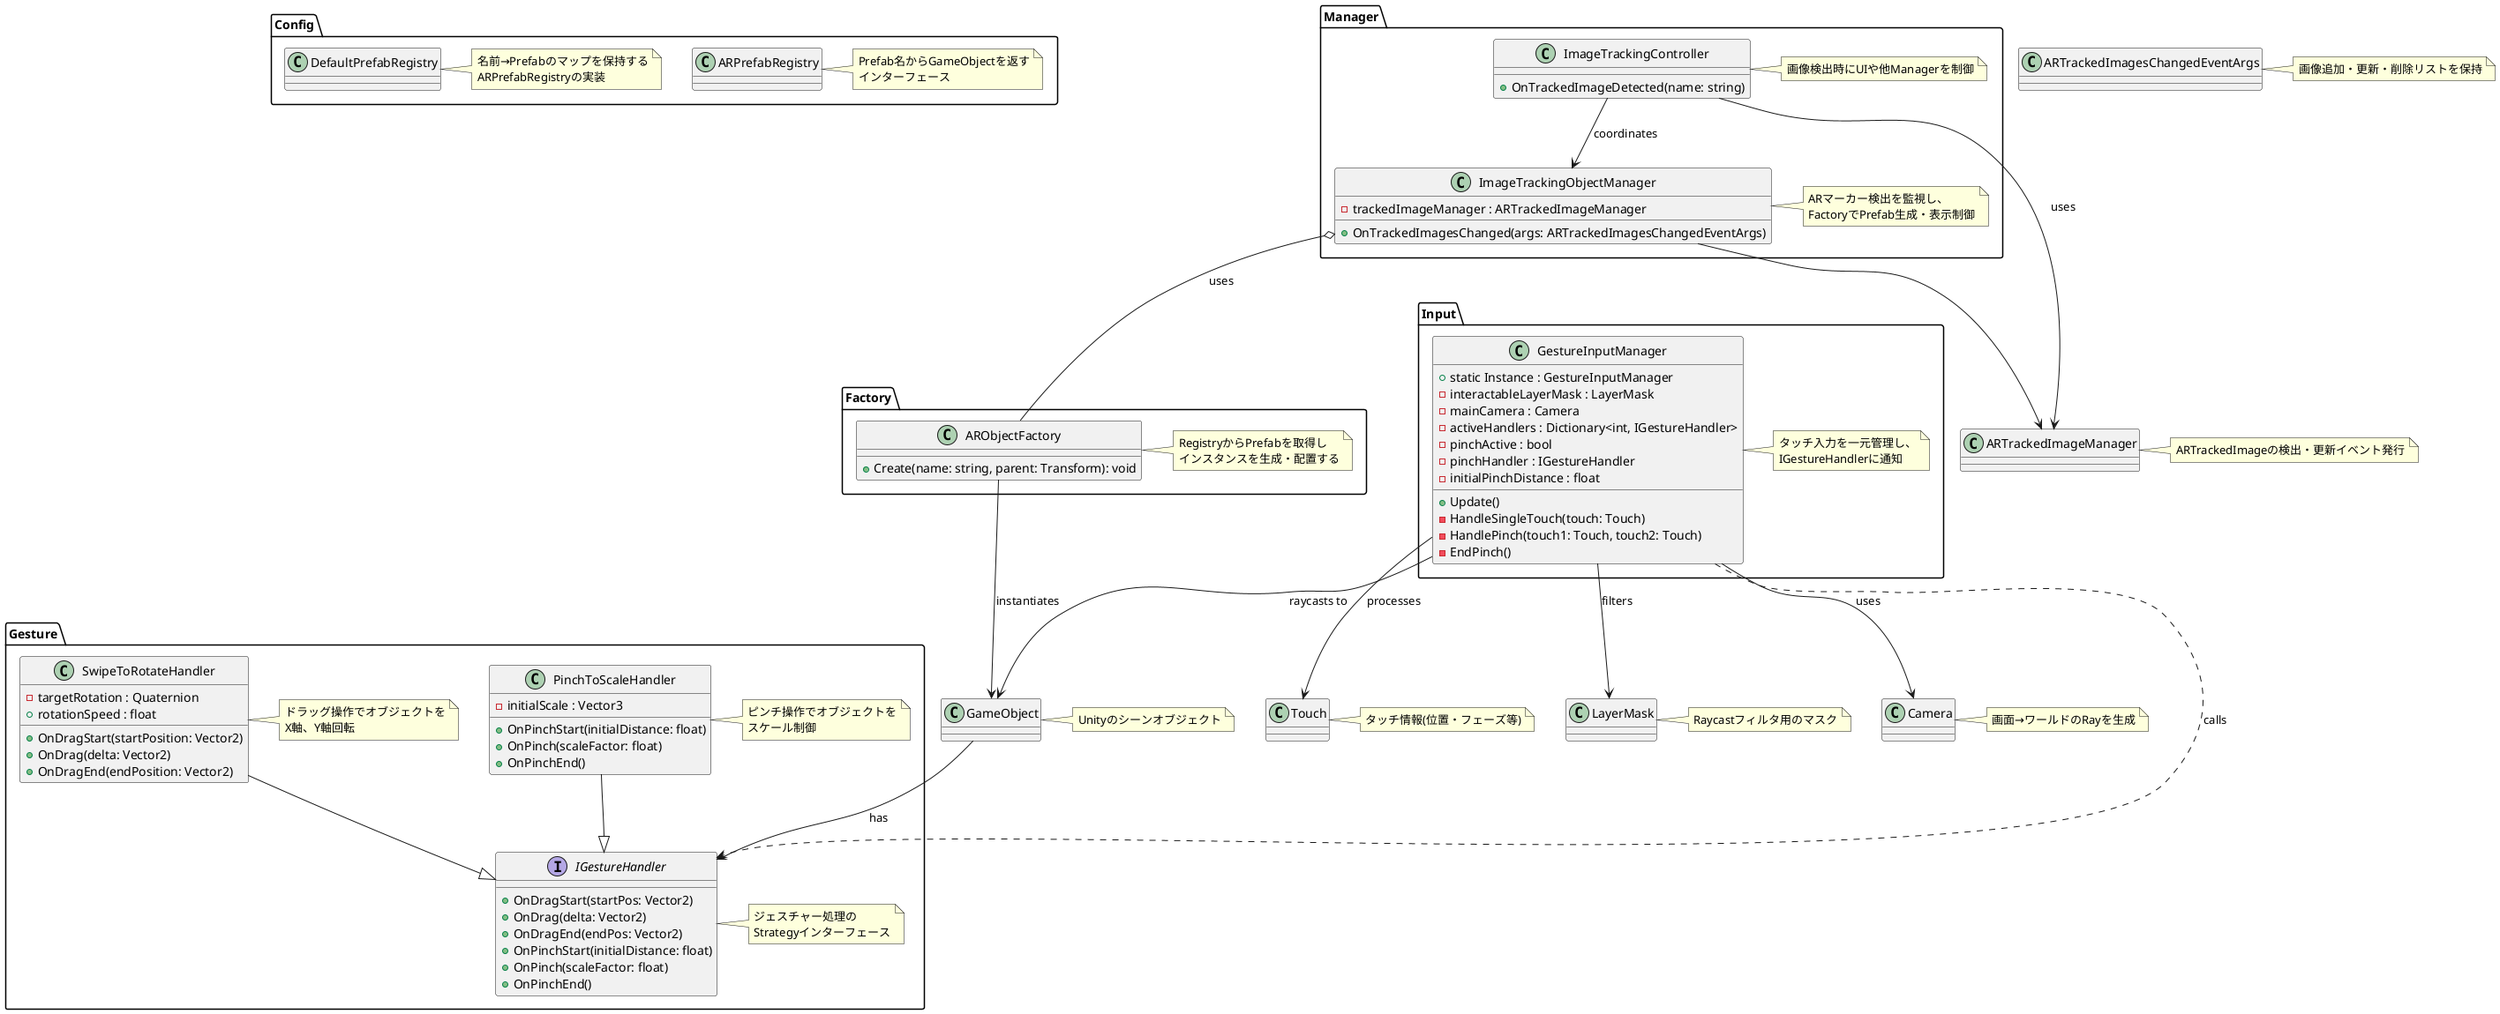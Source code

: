@startuml

' --- Config パッケージ ---
package Config {
    class ARPrefabRegistry
    note right of ARPrefabRegistry
        Prefab名からGameObjectを返す
        インターフェース
    end note

    class DefaultPrefabRegistry
    note right of DefaultPrefabRegistry
        名前→Prefabのマップを保持する
        ARPrefabRegistryの実装
    end note
}

' --- Factory パッケージ ---
package Factory {
    class ARObjectFactory {
        + Create(name: string, parent: Transform): void
    }
    note right of ARObjectFactory
        RegistryからPrefabを取得し
        インスタンスを生成・配置する
    end note
}

' --- Gesture パッケージ ---
package Gesture {
    interface IGestureHandler {
        + OnDragStart(startPos: Vector2)
        + OnDrag(delta: Vector2)
        + OnDragEnd(endPos: Vector2)
        + OnPinchStart(initialDistance: float)
        + OnPinch(scaleFactor: float)
        + OnPinchEnd()
    }
    note right of IGestureHandler
        ジェスチャー処理の
        Strategyインターフェース
    end note

    class PinchToScaleHandler {
        - initialScale : Vector3
        + OnPinchStart(initialDistance: float)
        + OnPinch(scaleFactor: float)
        + OnPinchEnd()
    }
    note right of PinchToScaleHandler
        ピンチ操作でオブジェクトを
        スケール制御
    end note

    class SwipeToRotateHandler {
        - targetRotation : Quaternion
        + rotationSpeed : float
        + OnDragStart(startPosition: Vector2)
        + OnDrag(delta: Vector2)
        + OnDragEnd(endPosition: Vector2)
    }
    note right of SwipeToRotateHandler
        ドラッグ操作でオブジェクトを
        X軸、Y軸回転
    end note
}

' --- Input パッケージ ---
package Input {
    class GestureInputManager {
        + static Instance : GestureInputManager
        - interactableLayerMask : LayerMask
        - mainCamera : Camera
        - activeHandlers : Dictionary<int, IGestureHandler>
        - pinchActive : bool
        - pinchHandler : IGestureHandler
        - initialPinchDistance : float
        + Update()
        - HandleSingleTouch(touch: Touch)
        - HandlePinch(touch1: Touch, touch2: Touch)
        - EndPinch()
    }
    note right of GestureInputManager
        タッチ入力を一元管理し、
        IGestureHandlerに通知
    end note
}

' --- Manager パッケージ ---
package Manager {
    class ImageTrackingController {
        + OnTrackedImageDetected(name: string)
    }
    note right of ImageTrackingController
        画像検出時にUIや他Managerを制御
    end note

    class ImageTrackingObjectManager {
        - trackedImageManager : ARTrackedImageManager
        + OnTrackedImagesChanged(args: ARTrackedImagesChangedEventArgs)
    }
    note right of ImageTrackingObjectManager
        ARマーカー検出を監視し、
        FactoryでPrefab生成・表示制御
    end note
}

' --- Unity組込みクラス ---
class GameObject
note right of GameObject
    Unityのシーンオブジェクト
end note

class ARTrackedImageManager
note right of ARTrackedImageManager
    ARTrackedImageの検出・更新イベント発行
end note

class ARTrackedImagesChangedEventArgs
note right of ARTrackedImagesChangedEventArgs
    画像追加・更新・削除リストを保持
end note

class Touch
note right of Touch
    タッチ情報(位置・フェーズ等)
end note

class LayerMask
note right of LayerMask
    Raycastフィルタ用のマスク
end note

class Camera
note right of Camera
    画面→ワールドのRayを生成
end note

' --- 関係 ---
GestureInputManager ..> IGestureHandler : calls
PinchToScaleHandler --|> IGestureHandler
SwipeToRotateHandler --|> IGestureHandler

ImageTrackingObjectManager o-- ARObjectFactory : uses
ImageTrackingObjectManager --> ARTrackedImageManager
ImageTrackingController --> ImageTrackingObjectManager : coordinates

GestureInputManager --> GameObject : raycasts to
GameObject --> IGestureHandler : has
ARObjectFactory --> GameObject : instantiates

GestureInputManager --> Touch : processes
GestureInputManager --> LayerMask : filters
GestureInputManager --> Camera : uses
ImageTrackingController --> ARTrackedImageManager : uses

@enduml
